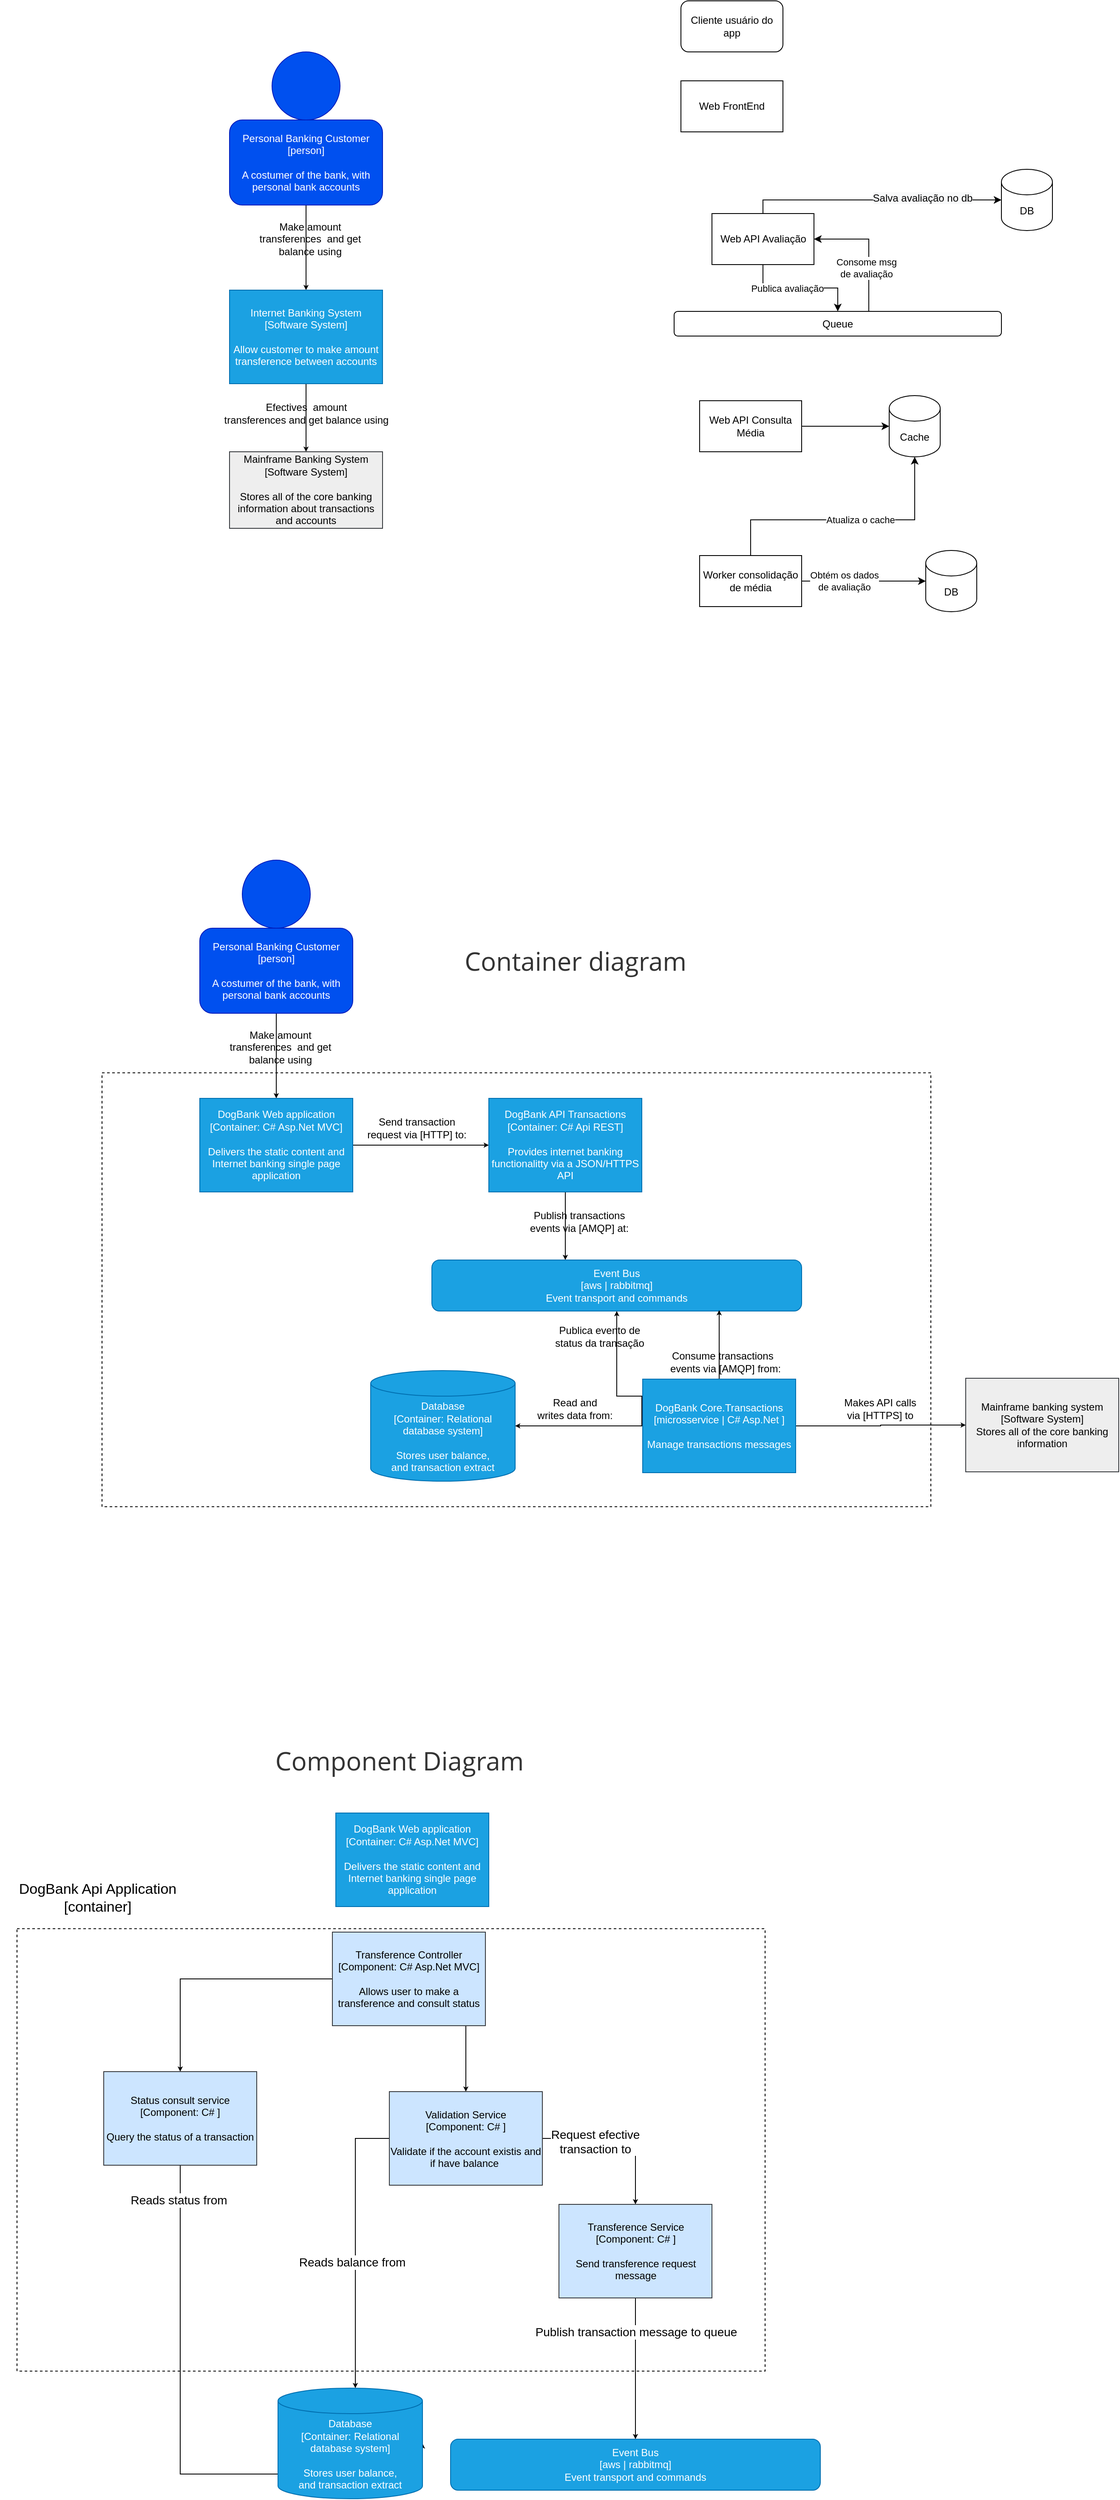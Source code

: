 <mxfile version="14.9.8" type="device"><diagram id="C5RBs43oDa-KdzZeNtuy" name="Page-1"><mxGraphModel dx="782" dy="761" grid="1" gridSize="12" guides="1" tooltips="1" connect="1" arrows="1" fold="1" page="1" pageScale="1" pageWidth="827" pageHeight="1169" math="0" shadow="0"><root><mxCell id="WIyWlLk6GJQsqaUBKTNV-0"/><mxCell id="WIyWlLk6GJQsqaUBKTNV-1" parent="WIyWlLk6GJQsqaUBKTNV-0"/><mxCell id="-M7sGJj4-qS-9pye5aqY-81" value="" style="rounded=0;whiteSpace=wrap;html=1;dashed=1;strokeWidth=1;fillColor=none;" parent="WIyWlLk6GJQsqaUBKTNV-1" vertex="1"><mxGeometry x="90" y="2676" width="880" height="520" as="geometry"/></mxCell><mxCell id="-M7sGJj4-qS-9pye5aqY-68" value="" style="rounded=0;whiteSpace=wrap;html=1;strokeWidth=1;dashed=1;fillColor=none;" parent="WIyWlLk6GJQsqaUBKTNV-1" vertex="1"><mxGeometry x="190" y="1670" width="975" height="510" as="geometry"/></mxCell><mxCell id="-M7sGJj4-qS-9pye5aqY-39" style="edgeStyle=orthogonalEdgeStyle;rounded=0;orthogonalLoop=1;jettySize=auto;html=1;endSize=3;strokeWidth=1;" parent="WIyWlLk6GJQsqaUBKTNV-1" source="-M7sGJj4-qS-9pye5aqY-35" target="-M7sGJj4-qS-9pye5aqY-37" edge="1"><mxGeometry relative="1" as="geometry"/></mxCell><mxCell id="-M7sGJj4-qS-9pye5aqY-35" value="Personal Banking Customer&lt;br&gt;[person]&lt;br&gt;&lt;br&gt;A costumer of the bank, with personal bank accounts" style="rounded=1;whiteSpace=wrap;html=1;strokeWidth=1;fillColor=#0050ef;strokeColor=#001DBC;fontColor=#ffffff;" parent="WIyWlLk6GJQsqaUBKTNV-1" vertex="1"><mxGeometry x="340" y="550" width="180" height="100" as="geometry"/></mxCell><mxCell id="-M7sGJj4-qS-9pye5aqY-36" value="" style="ellipse;whiteSpace=wrap;html=1;aspect=fixed;strokeWidth=1;fillColor=#0050ef;strokeColor=#001DBC;fontColor=#ffffff;" parent="WIyWlLk6GJQsqaUBKTNV-1" vertex="1"><mxGeometry x="390" y="470" width="80" height="80" as="geometry"/></mxCell><mxCell id="-M7sGJj4-qS-9pye5aqY-41" style="edgeStyle=orthogonalEdgeStyle;rounded=0;orthogonalLoop=1;jettySize=auto;html=1;entryX=0.5;entryY=0;entryDx=0;entryDy=0;endSize=3;strokeWidth=1;" parent="WIyWlLk6GJQsqaUBKTNV-1" source="-M7sGJj4-qS-9pye5aqY-37" target="-M7sGJj4-qS-9pye5aqY-38" edge="1"><mxGeometry relative="1" as="geometry"/></mxCell><mxCell id="-M7sGJj4-qS-9pye5aqY-37" value="Internet Banking System&lt;br&gt;[Software System]&lt;br&gt;&lt;br&gt;Allow customer to make amount transference between accounts" style="rounded=0;whiteSpace=wrap;html=1;strokeWidth=1;fillColor=#1ba1e2;strokeColor=#006EAF;fontColor=#ffffff;" parent="WIyWlLk6GJQsqaUBKTNV-1" vertex="1"><mxGeometry x="340" y="750" width="180" height="110" as="geometry"/></mxCell><mxCell id="-M7sGJj4-qS-9pye5aqY-38" value="Mainframe Banking System&lt;br&gt;[Software System]&lt;br&gt;&lt;br&gt;Stores all of the core banking information about transactions and accounts" style="rounded=0;whiteSpace=wrap;html=1;strokeWidth=1;fillColor=#eeeeee;strokeColor=#36393d;" parent="WIyWlLk6GJQsqaUBKTNV-1" vertex="1"><mxGeometry x="340" y="940" width="180" height="90" as="geometry"/></mxCell><mxCell id="-M7sGJj4-qS-9pye5aqY-40" value="Make amount transferences&amp;nbsp; and get balance using" style="text;html=1;strokeColor=none;fillColor=none;align=center;verticalAlign=middle;whiteSpace=wrap;rounded=0;" parent="WIyWlLk6GJQsqaUBKTNV-1" vertex="1"><mxGeometry x="370" y="680" width="130" height="20" as="geometry"/></mxCell><mxCell id="-M7sGJj4-qS-9pye5aqY-42" value="Efectives&amp;nbsp; amount &lt;br&gt;transferences and get balance using" style="text;html=1;align=center;verticalAlign=middle;resizable=0;points=[];autosize=1;strokeColor=none;" parent="WIyWlLk6GJQsqaUBKTNV-1" vertex="1"><mxGeometry x="325" y="880" width="210" height="30" as="geometry"/></mxCell><mxCell id="-M7sGJj4-qS-9pye5aqY-43" style="edgeStyle=orthogonalEdgeStyle;rounded=0;orthogonalLoop=1;jettySize=auto;html=1;endSize=3;strokeWidth=1;" parent="WIyWlLk6GJQsqaUBKTNV-1" source="-M7sGJj4-qS-9pye5aqY-44" target="-M7sGJj4-qS-9pye5aqY-46" edge="1"><mxGeometry relative="1" as="geometry"/></mxCell><mxCell id="-M7sGJj4-qS-9pye5aqY-44" value="Personal Banking Customer&lt;br&gt;[person]&lt;br&gt;&lt;br&gt;A costumer of the bank, with personal bank accounts" style="rounded=1;whiteSpace=wrap;html=1;strokeWidth=1;fillColor=#0050ef;strokeColor=#001DBC;fontColor=#ffffff;" parent="WIyWlLk6GJQsqaUBKTNV-1" vertex="1"><mxGeometry x="305" y="1500" width="180" height="100" as="geometry"/></mxCell><mxCell id="-M7sGJj4-qS-9pye5aqY-45" value="" style="ellipse;whiteSpace=wrap;html=1;aspect=fixed;strokeWidth=1;fillColor=#0050ef;strokeColor=#001DBC;fontColor=#ffffff;" parent="WIyWlLk6GJQsqaUBKTNV-1" vertex="1"><mxGeometry x="355" y="1420" width="80" height="80" as="geometry"/></mxCell><mxCell id="-M7sGJj4-qS-9pye5aqY-60" style="edgeStyle=orthogonalEdgeStyle;rounded=0;orthogonalLoop=1;jettySize=auto;html=1;endSize=3;strokeWidth=1;entryX=0;entryY=0.5;entryDx=0;entryDy=0;" parent="WIyWlLk6GJQsqaUBKTNV-1" source="-M7sGJj4-qS-9pye5aqY-46" target="-M7sGJj4-qS-9pye5aqY-48" edge="1"><mxGeometry relative="1" as="geometry"><mxPoint x="635" y="1755" as="targetPoint"/></mxGeometry></mxCell><mxCell id="-M7sGJj4-qS-9pye5aqY-46" value="DogBank Web application&lt;br&gt;[Container: C# Asp.Net MVC]&lt;br&gt;&lt;br&gt;Delivers the static content and Internet banking single page application" style="rounded=0;whiteSpace=wrap;html=1;strokeWidth=1;fillColor=#1ba1e2;strokeColor=#006EAF;fontColor=#ffffff;" parent="WIyWlLk6GJQsqaUBKTNV-1" vertex="1"><mxGeometry x="305" y="1700" width="180" height="110" as="geometry"/></mxCell><mxCell id="-M7sGJj4-qS-9pye5aqY-47" value="Make amount transferences&amp;nbsp; and get balance using" style="text;html=1;strokeColor=none;fillColor=none;align=center;verticalAlign=middle;whiteSpace=wrap;rounded=0;" parent="WIyWlLk6GJQsqaUBKTNV-1" vertex="1"><mxGeometry x="335" y="1630" width="130" height="20" as="geometry"/></mxCell><mxCell id="-M7sGJj4-qS-9pye5aqY-63" style="edgeStyle=orthogonalEdgeStyle;rounded=0;orthogonalLoop=1;jettySize=auto;html=1;endSize=3;strokeWidth=1;" parent="WIyWlLk6GJQsqaUBKTNV-1" source="-M7sGJj4-qS-9pye5aqY-48" target="-M7sGJj4-qS-9pye5aqY-52" edge="1"><mxGeometry relative="1" as="geometry"><Array as="points"><mxPoint x="735" y="1870"/><mxPoint x="735" y="1870"/></Array></mxGeometry></mxCell><mxCell id="-M7sGJj4-qS-9pye5aqY-48" value="DogBank API Transactions&lt;br&gt;[Container: C# Api REST]&lt;br&gt;&lt;br&gt;Provides internet banking functionalitty via a JSON/HTTPS API" style="rounded=0;whiteSpace=wrap;html=1;strokeWidth=1;fillColor=#1ba1e2;strokeColor=#006EAF;fontColor=#ffffff;" parent="WIyWlLk6GJQsqaUBKTNV-1" vertex="1"><mxGeometry x="645" y="1700" width="180" height="110" as="geometry"/></mxCell><mxCell id="-M7sGJj4-qS-9pye5aqY-50" value="Database&lt;br&gt;[Container: Relational database system]&lt;br&gt;&lt;br&gt;Stores user balance, and&amp;nbsp;transaction extract" style="shape=cylinder3;whiteSpace=wrap;html=1;boundedLbl=1;backgroundOutline=1;size=15;strokeWidth=1;fillColor=#1ba1e2;strokeColor=#006EAF;fontColor=#ffffff;" parent="WIyWlLk6GJQsqaUBKTNV-1" vertex="1"><mxGeometry x="506" y="2020" width="170" height="130" as="geometry"/></mxCell><mxCell id="-M7sGJj4-qS-9pye5aqY-52" value="Event Bus&lt;br&gt;[aws | rabbitmq]&lt;br&gt;Event transport and commands" style="rounded=1;whiteSpace=wrap;html=1;strokeWidth=1;fillColor=#1ba1e2;strokeColor=#006EAF;fontColor=#ffffff;" parent="WIyWlLk6GJQsqaUBKTNV-1" vertex="1"><mxGeometry x="578" y="1890" width="435" height="60" as="geometry"/></mxCell><mxCell id="-M7sGJj4-qS-9pye5aqY-53" value="Mainframe banking system [Software System]&lt;br&gt;Stores all of the core banking information" style="rounded=0;whiteSpace=wrap;html=1;strokeWidth=1;fillColor=#eeeeee;strokeColor=#36393d;" parent="WIyWlLk6GJQsqaUBKTNV-1" vertex="1"><mxGeometry x="1206" y="2029" width="180" height="110" as="geometry"/></mxCell><mxCell id="-M7sGJj4-qS-9pye5aqY-55" style="edgeStyle=orthogonalEdgeStyle;rounded=0;orthogonalLoop=1;jettySize=auto;html=1;endSize=3;strokeWidth=1;" parent="WIyWlLk6GJQsqaUBKTNV-1" source="-M7sGJj4-qS-9pye5aqY-54" target="-M7sGJj4-qS-9pye5aqY-50" edge="1"><mxGeometry relative="1" as="geometry"/></mxCell><mxCell id="-M7sGJj4-qS-9pye5aqY-56" style="edgeStyle=orthogonalEdgeStyle;rounded=0;orthogonalLoop=1;jettySize=auto;html=1;entryX=0.777;entryY=0.983;entryDx=0;entryDy=0;entryPerimeter=0;endSize=3;strokeWidth=1;" parent="WIyWlLk6GJQsqaUBKTNV-1" source="-M7sGJj4-qS-9pye5aqY-54" target="-M7sGJj4-qS-9pye5aqY-52" edge="1"><mxGeometry relative="1" as="geometry"/></mxCell><mxCell id="-M7sGJj4-qS-9pye5aqY-64" style="edgeStyle=orthogonalEdgeStyle;rounded=0;orthogonalLoop=1;jettySize=auto;html=1;endSize=3;strokeWidth=1;" parent="WIyWlLk6GJQsqaUBKTNV-1" source="-M7sGJj4-qS-9pye5aqY-54" target="-M7sGJj4-qS-9pye5aqY-53" edge="1"><mxGeometry relative="1" as="geometry"/></mxCell><mxCell id="-M7sGJj4-qS-9pye5aqY-66" style="edgeStyle=orthogonalEdgeStyle;rounded=0;orthogonalLoop=1;jettySize=auto;html=1;entryX=0.5;entryY=1;entryDx=0;entryDy=0;endSize=3;strokeWidth=1;" parent="WIyWlLk6GJQsqaUBKTNV-1" source="-M7sGJj4-qS-9pye5aqY-54" target="-M7sGJj4-qS-9pye5aqY-52" edge="1"><mxGeometry relative="1" as="geometry"><Array as="points"><mxPoint x="825" y="2085"/><mxPoint x="825" y="2050"/><mxPoint x="795" y="2050"/></Array></mxGeometry></mxCell><mxCell id="-M7sGJj4-qS-9pye5aqY-54" value="DogBank Core.Transactions&lt;br&gt;[microsservice | C# Asp.Net ]&lt;br&gt;&lt;br&gt;Manage transactions messages" style="rounded=0;whiteSpace=wrap;html=1;strokeWidth=1;fillColor=#1ba1e2;strokeColor=#006EAF;fontColor=#ffffff;flipH=1;" parent="WIyWlLk6GJQsqaUBKTNV-1" vertex="1"><mxGeometry x="826" y="2030" width="180" height="110" as="geometry"/></mxCell><mxCell id="-M7sGJj4-qS-9pye5aqY-57" value="Consume transactions&amp;nbsp;&amp;nbsp;&lt;br&gt;events via [AMQP] from:" style="text;html=1;align=center;verticalAlign=middle;resizable=0;points=[];autosize=1;strokeColor=none;" parent="WIyWlLk6GJQsqaUBKTNV-1" vertex="1"><mxGeometry x="848" y="1995" width="150" height="30" as="geometry"/></mxCell><mxCell id="-M7sGJj4-qS-9pye5aqY-59" value="Publish transactions &lt;br&gt;events via [AMQP] at:" style="text;html=1;align=center;verticalAlign=middle;resizable=0;points=[];autosize=1;strokeColor=none;" parent="WIyWlLk6GJQsqaUBKTNV-1" vertex="1"><mxGeometry x="686" y="1830" width="130" height="30" as="geometry"/></mxCell><mxCell id="-M7sGJj4-qS-9pye5aqY-61" value="Send transaction &lt;br&gt;request via [HTTP] to:" style="text;html=1;align=center;verticalAlign=middle;resizable=0;points=[];autosize=1;strokeColor=none;" parent="WIyWlLk6GJQsqaUBKTNV-1" vertex="1"><mxGeometry x="495" y="1720" width="130" height="30" as="geometry"/></mxCell><mxCell id="-M7sGJj4-qS-9pye5aqY-62" value="Read and &lt;br&gt;writes data from:" style="text;html=1;align=center;verticalAlign=middle;resizable=0;points=[];autosize=1;strokeColor=none;" parent="WIyWlLk6GJQsqaUBKTNV-1" vertex="1"><mxGeometry x="696" y="2050" width="100" height="30" as="geometry"/></mxCell><mxCell id="-M7sGJj4-qS-9pye5aqY-65" value="Makes API calls &lt;br&gt;via [HTTPS] to" style="text;html=1;align=center;verticalAlign=middle;resizable=0;points=[];autosize=1;strokeColor=none;" parent="WIyWlLk6GJQsqaUBKTNV-1" vertex="1"><mxGeometry x="1055" y="2050" width="100" height="30" as="geometry"/></mxCell><mxCell id="-M7sGJj4-qS-9pye5aqY-67" value="Publica evento de &lt;br&gt;status da transação" style="text;html=1;align=center;verticalAlign=middle;resizable=0;points=[];autosize=1;strokeColor=none;" parent="WIyWlLk6GJQsqaUBKTNV-1" vertex="1"><mxGeometry x="715" y="1965" width="120" height="30" as="geometry"/></mxCell><mxCell id="-M7sGJj4-qS-9pye5aqY-69" value="&lt;h3 style=&quot;box-sizing: border-box ; font-family: &amp;#34;open sans&amp;#34; , sans-serif ; font-weight: normal ; line-height: 1.1 ; color: rgb(51 , 51 , 51) ; margin-top: 20px ; margin-bottom: 15px ; font-size: 30px ; background-color: rgb(255 , 255 , 255)&quot;&gt;Container diagram&amp;nbsp;&lt;/h3&gt;" style="text;html=1;strokeColor=none;fillColor=none;align=center;verticalAlign=middle;whiteSpace=wrap;rounded=0;dashed=1;" parent="WIyWlLk6GJQsqaUBKTNV-1" vertex="1"><mxGeometry x="511" y="1500" width="480" height="70" as="geometry"/></mxCell><mxCell id="-M7sGJj4-qS-9pye5aqY-71" value="DogBank Web application&lt;br&gt;[Container: C# Asp.Net MVC]&lt;br&gt;&lt;br&gt;Delivers the static content and Internet banking single page application" style="rounded=0;whiteSpace=wrap;html=1;strokeWidth=1;fillColor=#1ba1e2;strokeColor=#006EAF;fontColor=#ffffff;" parent="WIyWlLk6GJQsqaUBKTNV-1" vertex="1"><mxGeometry x="465" y="2540" width="180" height="110" as="geometry"/></mxCell><mxCell id="-M7sGJj4-qS-9pye5aqY-72" value="&lt;h3 style=&quot;box-sizing: border-box ; font-family: &amp;#34;open sans&amp;#34; , sans-serif ; font-weight: normal ; line-height: 1.1 ; color: rgb(51 , 51 , 51) ; margin-top: 20px ; margin-bottom: 15px ; font-size: 30px ; background-color: rgb(255 , 255 , 255)&quot;&gt;Component Diagram&lt;/h3&gt;" style="text;html=1;strokeColor=none;fillColor=none;align=center;verticalAlign=middle;whiteSpace=wrap;rounded=0;dashed=1;" parent="WIyWlLk6GJQsqaUBKTNV-1" vertex="1"><mxGeometry x="300" y="2440" width="480" height="70" as="geometry"/></mxCell><mxCell id="-M7sGJj4-qS-9pye5aqY-97" style="edgeStyle=orthogonalEdgeStyle;rounded=0;orthogonalLoop=1;jettySize=auto;html=1;fontSize=14;endSize=3;strokeWidth=1;" parent="WIyWlLk6GJQsqaUBKTNV-1" source="-M7sGJj4-qS-9pye5aqY-73" target="-M7sGJj4-qS-9pye5aqY-75" edge="1"><mxGeometry relative="1" as="geometry"/></mxCell><mxCell id="-M7sGJj4-qS-9pye5aqY-98" style="edgeStyle=orthogonalEdgeStyle;rounded=0;orthogonalLoop=1;jettySize=auto;html=1;fontSize=14;endSize=3;strokeWidth=1;" parent="WIyWlLk6GJQsqaUBKTNV-1" source="-M7sGJj4-qS-9pye5aqY-73" target="-M7sGJj4-qS-9pye5aqY-74" edge="1"><mxGeometry relative="1" as="geometry"><Array as="points"><mxPoint x="618" y="2820"/><mxPoint x="618" y="2820"/></Array></mxGeometry></mxCell><mxCell id="-M7sGJj4-qS-9pye5aqY-73" value="Transference Controller&lt;br&gt;[Component: C# Asp.Net MVC]&lt;br&gt;&lt;br&gt;Allows user to make a transference and consult status" style="rounded=0;whiteSpace=wrap;html=1;strokeWidth=1;fillColor=#cce5ff;strokeColor=#36393d;" parent="WIyWlLk6GJQsqaUBKTNV-1" vertex="1"><mxGeometry x="461" y="2680" width="180" height="110" as="geometry"/></mxCell><mxCell id="-M7sGJj4-qS-9pye5aqY-79" style="edgeStyle=orthogonalEdgeStyle;rounded=0;orthogonalLoop=1;jettySize=auto;html=1;endSize=3;strokeWidth=1;" parent="WIyWlLk6GJQsqaUBKTNV-1" source="-M7sGJj4-qS-9pye5aqY-74" target="-M7sGJj4-qS-9pye5aqY-76" edge="1"><mxGeometry relative="1" as="geometry"/></mxCell><mxCell id="-M7sGJj4-qS-9pye5aqY-88" value="Request efective &lt;br&gt;transaction to" style="edgeLabel;html=1;align=center;verticalAlign=middle;resizable=0;points=[];fontSize=14;" parent="-M7sGJj4-qS-9pye5aqY-79" vertex="1" connectable="0"><mxGeometry x="-0.335" y="-3" relative="1" as="geometry"><mxPoint as="offset"/></mxGeometry></mxCell><mxCell id="-M7sGJj4-qS-9pye5aqY-86" style="edgeStyle=orthogonalEdgeStyle;rounded=0;orthogonalLoop=1;jettySize=auto;html=1;fontSize=17;endSize=3;strokeWidth=1;" parent="WIyWlLk6GJQsqaUBKTNV-1" source="-M7sGJj4-qS-9pye5aqY-74" target="-M7sGJj4-qS-9pye5aqY-85" edge="1"><mxGeometry relative="1" as="geometry"><Array as="points"><mxPoint x="488" y="2922"/></Array></mxGeometry></mxCell><mxCell id="-M7sGJj4-qS-9pye5aqY-87" value="Reads balance from" style="edgeLabel;html=1;align=center;verticalAlign=middle;resizable=0;points=[];fontSize=14;" parent="-M7sGJj4-qS-9pye5aqY-86" vertex="1" connectable="0"><mxGeometry x="0.11" y="-4" relative="1" as="geometry"><mxPoint as="offset"/></mxGeometry></mxCell><mxCell id="-M7sGJj4-qS-9pye5aqY-74" value="Validation Service&lt;br&gt;[Component: C# ]&lt;br&gt;&lt;br&gt;Validate if the account existis and if have balance&amp;nbsp;" style="rounded=0;whiteSpace=wrap;html=1;strokeWidth=1;fillColor=#cce5ff;strokeColor=#36393d;" parent="WIyWlLk6GJQsqaUBKTNV-1" vertex="1"><mxGeometry x="528" y="2867.5" width="180" height="110" as="geometry"/></mxCell><mxCell id="-M7sGJj4-qS-9pye5aqY-89" style="edgeStyle=orthogonalEdgeStyle;rounded=0;orthogonalLoop=1;jettySize=auto;html=1;entryX=1;entryY=0.5;entryDx=0;entryDy=0;entryPerimeter=0;fontSize=14;endSize=3;strokeWidth=1;" parent="WIyWlLk6GJQsqaUBKTNV-1" source="-M7sGJj4-qS-9pye5aqY-75" target="-M7sGJj4-qS-9pye5aqY-85" edge="1"><mxGeometry relative="1" as="geometry"><Array as="points"><mxPoint x="282" y="3317"/><mxPoint x="567" y="3317"/></Array></mxGeometry></mxCell><mxCell id="-M7sGJj4-qS-9pye5aqY-90" value="Reads status from" style="edgeLabel;html=1;align=center;verticalAlign=middle;resizable=0;points=[];fontSize=14;" parent="-M7sGJj4-qS-9pye5aqY-89" vertex="1" connectable="0"><mxGeometry x="-0.879" y="-2" relative="1" as="geometry"><mxPoint y="-1" as="offset"/></mxGeometry></mxCell><mxCell id="-M7sGJj4-qS-9pye5aqY-75" value="Status consult service&lt;br&gt;[Component: C# ]&lt;br&gt;&lt;br&gt;Query the status of a transaction" style="rounded=0;whiteSpace=wrap;html=1;strokeWidth=1;fillColor=#cce5ff;strokeColor=#36393d;" parent="WIyWlLk6GJQsqaUBKTNV-1" vertex="1"><mxGeometry x="192" y="2844" width="180" height="110" as="geometry"/></mxCell><mxCell id="-M7sGJj4-qS-9pye5aqY-96" style="edgeStyle=orthogonalEdgeStyle;rounded=0;orthogonalLoop=1;jettySize=auto;html=1;fontSize=14;endSize=3;strokeWidth=1;" parent="WIyWlLk6GJQsqaUBKTNV-1" source="-M7sGJj4-qS-9pye5aqY-76" target="-M7sGJj4-qS-9pye5aqY-94" edge="1"><mxGeometry relative="1" as="geometry"/></mxCell><mxCell id="-M7sGJj4-qS-9pye5aqY-100" value="Publish transaction message to queue" style="edgeLabel;html=1;align=center;verticalAlign=middle;resizable=0;points=[];fontSize=14;" parent="-M7sGJj4-qS-9pye5aqY-96" vertex="1" connectable="0"><mxGeometry x="-0.233" y="1" relative="1" as="geometry"><mxPoint x="-1" y="-24" as="offset"/></mxGeometry></mxCell><mxCell id="-M7sGJj4-qS-9pye5aqY-76" value="Transference Service&lt;br&gt;[Component: C# ]&lt;br&gt;&lt;br&gt;Send transference request message" style="rounded=0;whiteSpace=wrap;html=1;strokeWidth=1;fillColor=#cce5ff;strokeColor=#36393d;" parent="WIyWlLk6GJQsqaUBKTNV-1" vertex="1"><mxGeometry x="727.5" y="3000" width="180" height="110" as="geometry"/></mxCell><mxCell id="-M7sGJj4-qS-9pye5aqY-83" value="DogBank Api Application [container]" style="text;html=1;strokeColor=none;fillColor=none;align=center;verticalAlign=middle;whiteSpace=wrap;rounded=0;dashed=1;fontSize=17;" parent="WIyWlLk6GJQsqaUBKTNV-1" vertex="1"><mxGeometry x="70" y="2630" width="230" height="20" as="geometry"/></mxCell><mxCell id="-M7sGJj4-qS-9pye5aqY-85" value="Database&lt;br&gt;[Container: Relational database system]&lt;br&gt;&lt;br&gt;Stores user balance, and&amp;nbsp;transaction extract" style="shape=cylinder3;whiteSpace=wrap;html=1;boundedLbl=1;backgroundOutline=1;size=15;strokeWidth=1;fillColor=#1ba1e2;strokeColor=#006EAF;fontColor=#ffffff;" parent="WIyWlLk6GJQsqaUBKTNV-1" vertex="1"><mxGeometry x="397" y="3216" width="170" height="130" as="geometry"/></mxCell><mxCell id="-M7sGJj4-qS-9pye5aqY-94" value="Event Bus&lt;br&gt;[aws | rabbitmq]&lt;br&gt;Event transport and commands" style="rounded=1;whiteSpace=wrap;html=1;strokeWidth=1;fillColor=#1ba1e2;strokeColor=#006EAF;fontColor=#ffffff;" parent="WIyWlLk6GJQsqaUBKTNV-1" vertex="1"><mxGeometry x="600" y="3276" width="435" height="60" as="geometry"/></mxCell><mxCell id="RSki6dx7R7KZxRY8f-oU-12" value="" style="edgeStyle=orthogonalEdgeStyle;rounded=0;orthogonalLoop=1;jettySize=auto;html=1;" edge="1" parent="WIyWlLk6GJQsqaUBKTNV-1" source="RSki6dx7R7KZxRY8f-oU-3" target="RSki6dx7R7KZxRY8f-oU-10"><mxGeometry relative="1" as="geometry"/></mxCell><mxCell id="RSki6dx7R7KZxRY8f-oU-14" value="Publica avaliação" style="edgeLabel;html=1;align=center;verticalAlign=middle;resizable=0;points=[];" vertex="1" connectable="0" parent="RSki6dx7R7KZxRY8f-oU-12"><mxGeometry x="-0.226" y="1" relative="1" as="geometry"><mxPoint y="1" as="offset"/></mxGeometry></mxCell><mxCell id="RSki6dx7R7KZxRY8f-oU-17" style="edgeStyle=orthogonalEdgeStyle;rounded=0;orthogonalLoop=1;jettySize=auto;html=1;entryX=0;entryY=0.5;entryDx=0;entryDy=0;entryPerimeter=0;" edge="1" parent="WIyWlLk6GJQsqaUBKTNV-1" source="RSki6dx7R7KZxRY8f-oU-3" target="RSki6dx7R7KZxRY8f-oU-7"><mxGeometry relative="1" as="geometry"><Array as="points"><mxPoint x="968" y="644"/></Array></mxGeometry></mxCell><mxCell id="RSki6dx7R7KZxRY8f-oU-19" value="&lt;span style=&quot;font-size: 12px ; background-color: rgb(248 , 249 , 250)&quot;&gt;Salva avaliação no db&lt;/span&gt;" style="edgeLabel;html=1;align=center;verticalAlign=middle;resizable=0;points=[];" vertex="1" connectable="0" parent="RSki6dx7R7KZxRY8f-oU-17"><mxGeometry x="0.366" y="2" relative="1" as="geometry"><mxPoint x="1" as="offset"/></mxGeometry></mxCell><mxCell id="RSki6dx7R7KZxRY8f-oU-3" value="Web API Avaliação" style="rounded=0;whiteSpace=wrap;html=1;" vertex="1" parent="WIyWlLk6GJQsqaUBKTNV-1"><mxGeometry x="907.5" y="660" width="120" height="60" as="geometry"/></mxCell><mxCell id="RSki6dx7R7KZxRY8f-oU-4" value="Cliente usuário do app" style="rounded=1;whiteSpace=wrap;html=1;" vertex="1" parent="WIyWlLk6GJQsqaUBKTNV-1"><mxGeometry x="871" y="410" width="120" height="60" as="geometry"/></mxCell><mxCell id="RSki6dx7R7KZxRY8f-oU-5" value="Web FrontEnd" style="rounded=0;whiteSpace=wrap;html=1;" vertex="1" parent="WIyWlLk6GJQsqaUBKTNV-1"><mxGeometry x="871" y="504" width="120" height="60" as="geometry"/></mxCell><mxCell id="RSki6dx7R7KZxRY8f-oU-7" value="DB" style="shape=cylinder3;whiteSpace=wrap;html=1;boundedLbl=1;backgroundOutline=1;size=15;" vertex="1" parent="WIyWlLk6GJQsqaUBKTNV-1"><mxGeometry x="1248" y="608" width="60" height="72" as="geometry"/></mxCell><mxCell id="RSki6dx7R7KZxRY8f-oU-15" style="edgeStyle=orthogonalEdgeStyle;rounded=0;orthogonalLoop=1;jettySize=auto;html=1;entryX=1;entryY=0.5;entryDx=0;entryDy=0;" edge="1" parent="WIyWlLk6GJQsqaUBKTNV-1" source="RSki6dx7R7KZxRY8f-oU-10" target="RSki6dx7R7KZxRY8f-oU-3"><mxGeometry relative="1" as="geometry"><Array as="points"><mxPoint x="1092" y="690"/></Array></mxGeometry></mxCell><mxCell id="RSki6dx7R7KZxRY8f-oU-16" value="Consome msg &lt;br&gt;de avaliação" style="edgeLabel;html=1;align=center;verticalAlign=middle;resizable=0;points=[];" vertex="1" connectable="0" parent="RSki6dx7R7KZxRY8f-oU-15"><mxGeometry x="-0.312" y="3" relative="1" as="geometry"><mxPoint as="offset"/></mxGeometry></mxCell><mxCell id="RSki6dx7R7KZxRY8f-oU-10" value="Queue" style="rounded=1;whiteSpace=wrap;html=1;" vertex="1" parent="WIyWlLk6GJQsqaUBKTNV-1"><mxGeometry x="863" y="775" width="385" height="29" as="geometry"/></mxCell><mxCell id="RSki6dx7R7KZxRY8f-oU-22" style="edgeStyle=orthogonalEdgeStyle;rounded=0;orthogonalLoop=1;jettySize=auto;html=1;" edge="1" parent="WIyWlLk6GJQsqaUBKTNV-1" source="RSki6dx7R7KZxRY8f-oU-20" target="RSki6dx7R7KZxRY8f-oU-21"><mxGeometry relative="1" as="geometry"/></mxCell><mxCell id="RSki6dx7R7KZxRY8f-oU-20" value="Web API Consulta Média" style="rounded=0;whiteSpace=wrap;html=1;" vertex="1" parent="WIyWlLk6GJQsqaUBKTNV-1"><mxGeometry x="893" y="880" width="120" height="60" as="geometry"/></mxCell><mxCell id="RSki6dx7R7KZxRY8f-oU-21" value="Cache" style="shape=cylinder3;whiteSpace=wrap;html=1;boundedLbl=1;backgroundOutline=1;size=15;" vertex="1" parent="WIyWlLk6GJQsqaUBKTNV-1"><mxGeometry x="1116" y="874" width="60" height="72" as="geometry"/></mxCell><mxCell id="RSki6dx7R7KZxRY8f-oU-23" value="DB" style="shape=cylinder3;whiteSpace=wrap;html=1;boundedLbl=1;backgroundOutline=1;size=15;" vertex="1" parent="WIyWlLk6GJQsqaUBKTNV-1"><mxGeometry x="1159" y="1056" width="60" height="72" as="geometry"/></mxCell><mxCell id="RSki6dx7R7KZxRY8f-oU-25" style="edgeStyle=orthogonalEdgeStyle;rounded=0;orthogonalLoop=1;jettySize=auto;html=1;" edge="1" parent="WIyWlLk6GJQsqaUBKTNV-1" source="RSki6dx7R7KZxRY8f-oU-24" target="RSki6dx7R7KZxRY8f-oU-23"><mxGeometry relative="1" as="geometry"/></mxCell><mxCell id="RSki6dx7R7KZxRY8f-oU-26" value="Obtém os dados &lt;br&gt;de avaliação" style="edgeLabel;html=1;align=center;verticalAlign=middle;resizable=0;points=[];" vertex="1" connectable="0" parent="RSki6dx7R7KZxRY8f-oU-25"><mxGeometry x="-0.32" relative="1" as="geometry"><mxPoint as="offset"/></mxGeometry></mxCell><mxCell id="RSki6dx7R7KZxRY8f-oU-27" style="edgeStyle=orthogonalEdgeStyle;rounded=0;orthogonalLoop=1;jettySize=auto;html=1;entryX=0.5;entryY=1;entryDx=0;entryDy=0;entryPerimeter=0;" edge="1" parent="WIyWlLk6GJQsqaUBKTNV-1" source="RSki6dx7R7KZxRY8f-oU-24" target="RSki6dx7R7KZxRY8f-oU-21"><mxGeometry relative="1" as="geometry"><Array as="points"><mxPoint x="953" y="1020"/><mxPoint x="1146" y="1020"/></Array></mxGeometry></mxCell><mxCell id="RSki6dx7R7KZxRY8f-oU-28" value="Atualiza o cache" style="edgeLabel;html=1;align=center;verticalAlign=middle;resizable=0;points=[];" vertex="1" connectable="0" parent="RSki6dx7R7KZxRY8f-oU-27"><mxGeometry x="0.107" relative="1" as="geometry"><mxPoint as="offset"/></mxGeometry></mxCell><mxCell id="RSki6dx7R7KZxRY8f-oU-24" value="Worker consolidação de média" style="rounded=0;whiteSpace=wrap;html=1;" vertex="1" parent="WIyWlLk6GJQsqaUBKTNV-1"><mxGeometry x="893" y="1062" width="120" height="60" as="geometry"/></mxCell></root></mxGraphModel></diagram></mxfile>